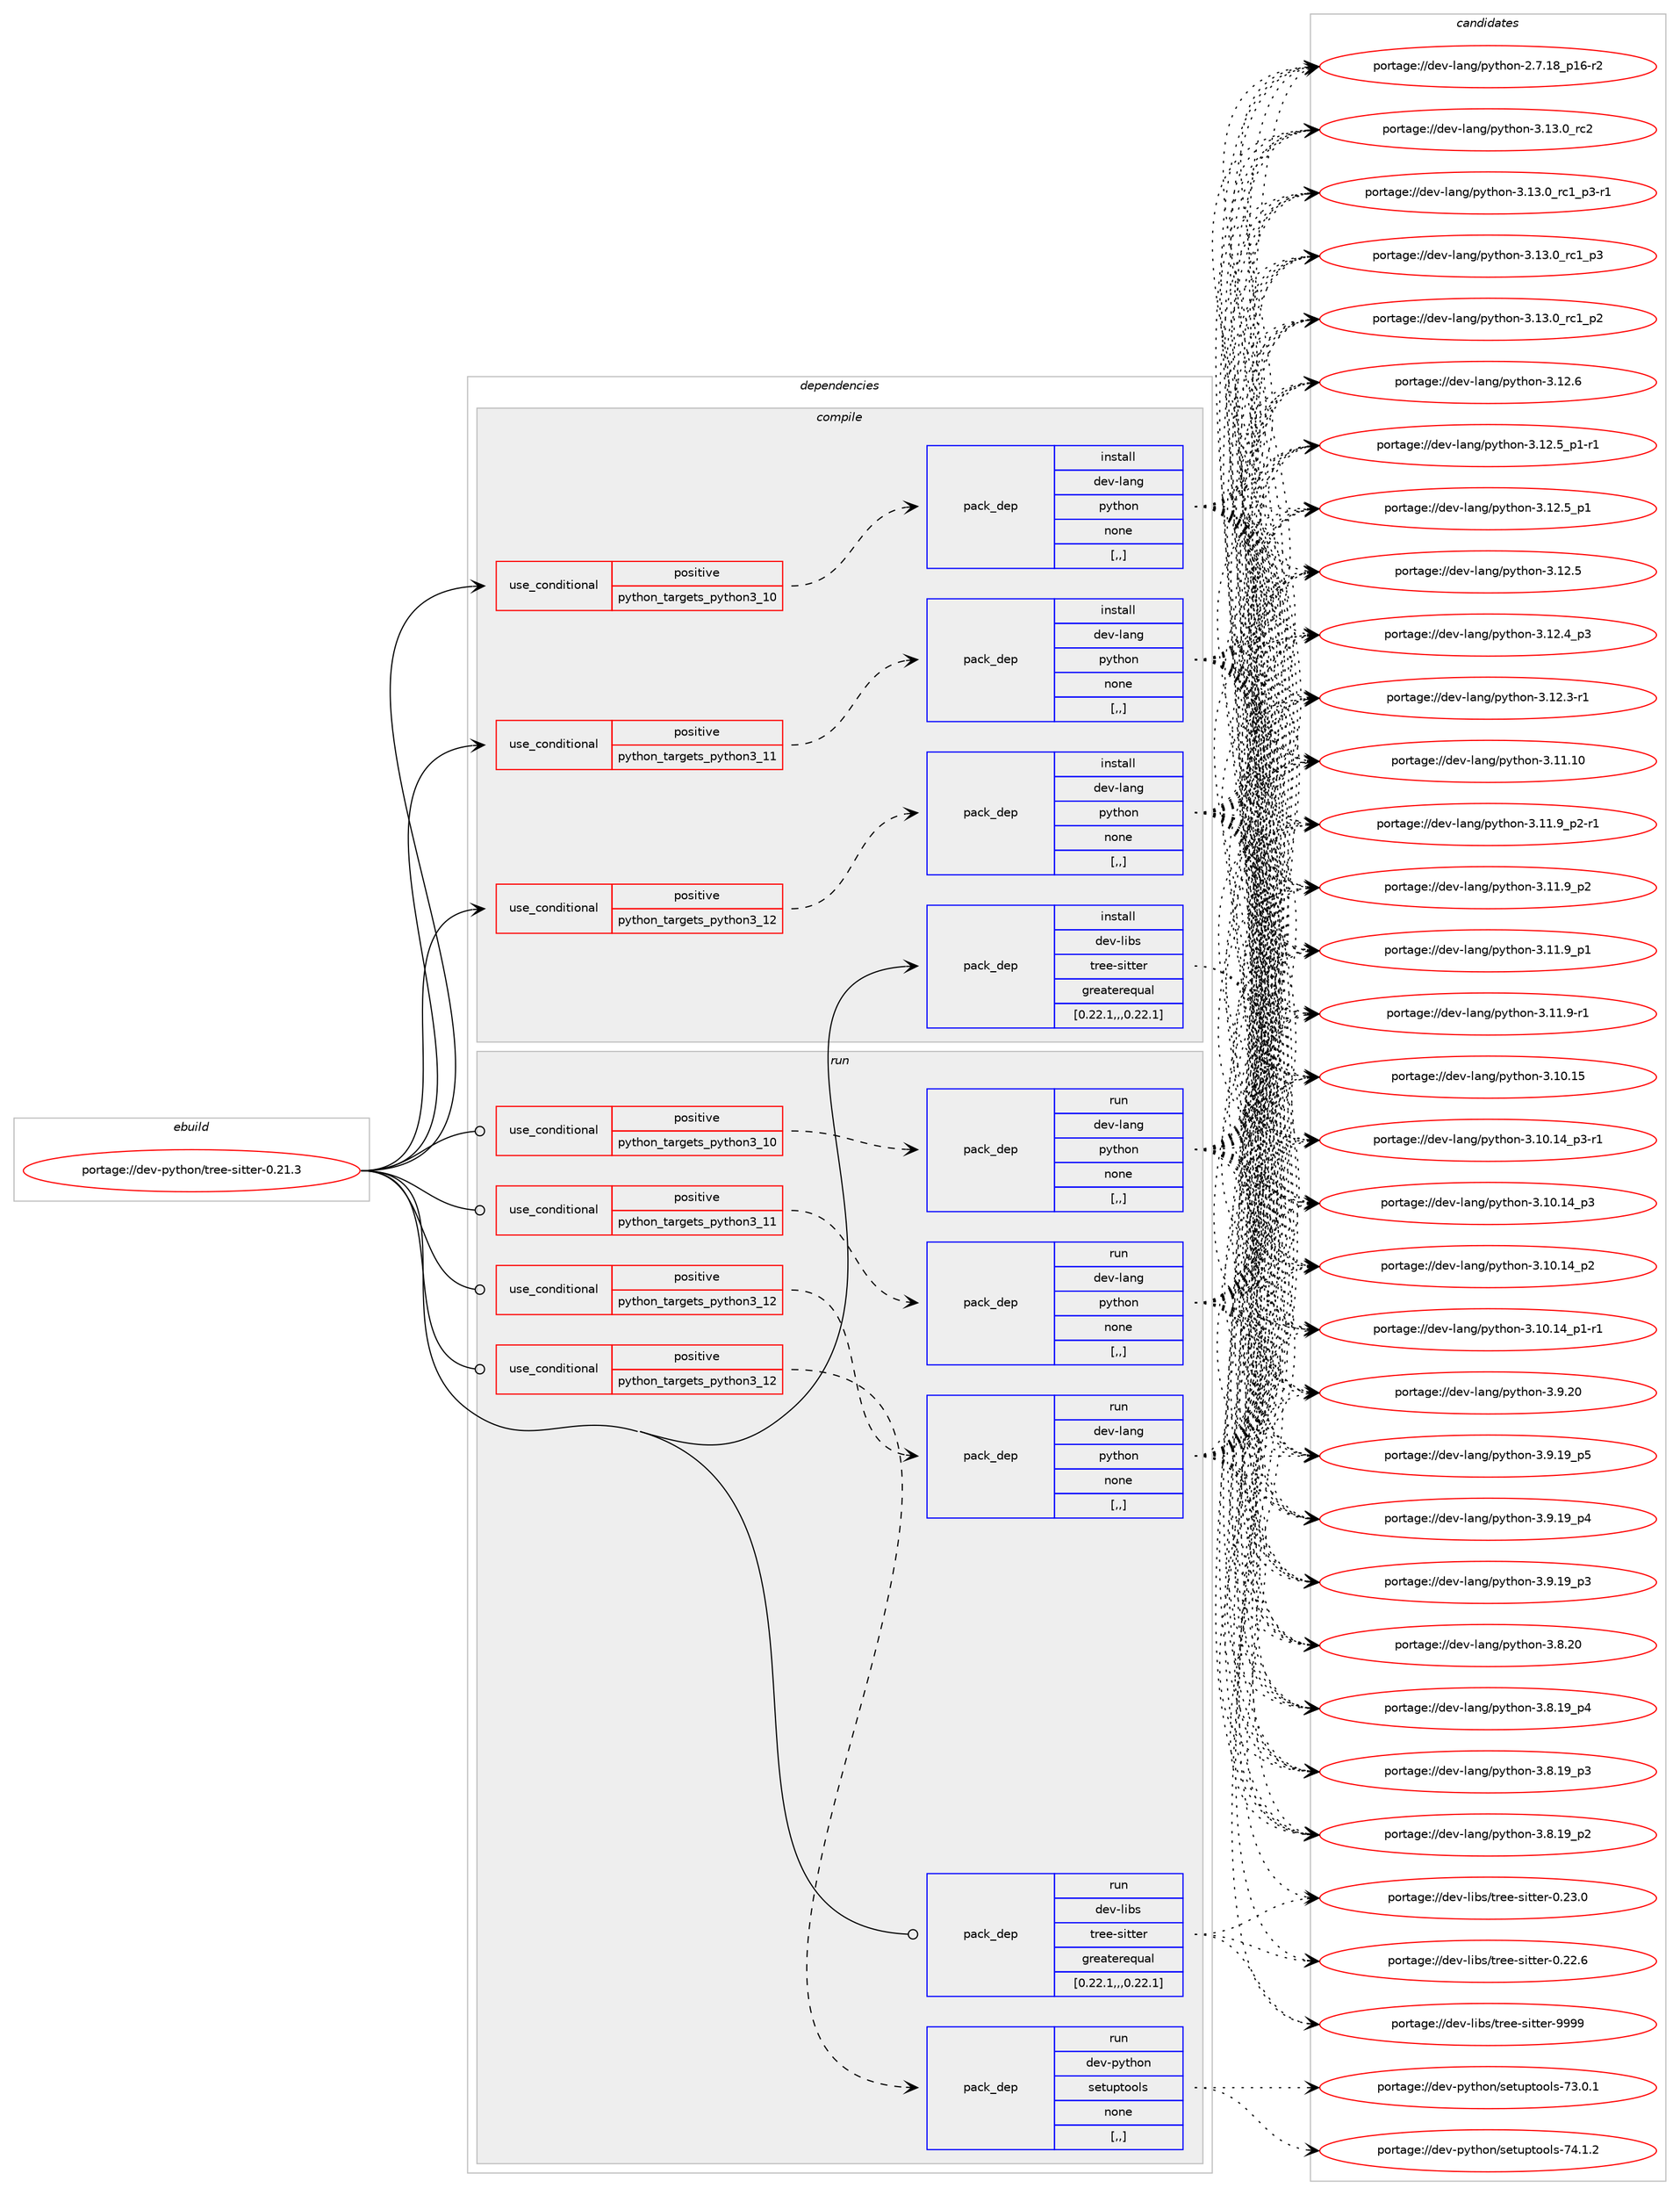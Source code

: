 digraph prolog {

# *************
# Graph options
# *************

newrank=true;
concentrate=true;
compound=true;
graph [rankdir=LR,fontname=Helvetica,fontsize=10,ranksep=1.5];#, ranksep=2.5, nodesep=0.2];
edge  [arrowhead=vee];
node  [fontname=Helvetica,fontsize=10];

# **********
# The ebuild
# **********

subgraph cluster_leftcol {
color=gray;
label=<<i>ebuild</i>>;
id [label="portage://dev-python/tree-sitter-0.21.3", color=red, width=4, href="../dev-python/tree-sitter-0.21.3.svg"];
}

# ****************
# The dependencies
# ****************

subgraph cluster_midcol {
color=gray;
label=<<i>dependencies</i>>;
subgraph cluster_compile {
fillcolor="#eeeeee";
style=filled;
label=<<i>compile</i>>;
subgraph cond171328 {
dependency661485 [label=<<TABLE BORDER="0" CELLBORDER="1" CELLSPACING="0" CELLPADDING="4"><TR><TD ROWSPAN="3" CELLPADDING="10">use_conditional</TD></TR><TR><TD>positive</TD></TR><TR><TD>python_targets_python3_10</TD></TR></TABLE>>, shape=none, color=red];
subgraph pack485290 {
dependency661486 [label=<<TABLE BORDER="0" CELLBORDER="1" CELLSPACING="0" CELLPADDING="4" WIDTH="220"><TR><TD ROWSPAN="6" CELLPADDING="30">pack_dep</TD></TR><TR><TD WIDTH="110">install</TD></TR><TR><TD>dev-lang</TD></TR><TR><TD>python</TD></TR><TR><TD>none</TD></TR><TR><TD>[,,]</TD></TR></TABLE>>, shape=none, color=blue];
}
dependency661485:e -> dependency661486:w [weight=20,style="dashed",arrowhead="vee"];
}
id:e -> dependency661485:w [weight=20,style="solid",arrowhead="vee"];
subgraph cond171329 {
dependency661487 [label=<<TABLE BORDER="0" CELLBORDER="1" CELLSPACING="0" CELLPADDING="4"><TR><TD ROWSPAN="3" CELLPADDING="10">use_conditional</TD></TR><TR><TD>positive</TD></TR><TR><TD>python_targets_python3_11</TD></TR></TABLE>>, shape=none, color=red];
subgraph pack485291 {
dependency661488 [label=<<TABLE BORDER="0" CELLBORDER="1" CELLSPACING="0" CELLPADDING="4" WIDTH="220"><TR><TD ROWSPAN="6" CELLPADDING="30">pack_dep</TD></TR><TR><TD WIDTH="110">install</TD></TR><TR><TD>dev-lang</TD></TR><TR><TD>python</TD></TR><TR><TD>none</TD></TR><TR><TD>[,,]</TD></TR></TABLE>>, shape=none, color=blue];
}
dependency661487:e -> dependency661488:w [weight=20,style="dashed",arrowhead="vee"];
}
id:e -> dependency661487:w [weight=20,style="solid",arrowhead="vee"];
subgraph cond171330 {
dependency661489 [label=<<TABLE BORDER="0" CELLBORDER="1" CELLSPACING="0" CELLPADDING="4"><TR><TD ROWSPAN="3" CELLPADDING="10">use_conditional</TD></TR><TR><TD>positive</TD></TR><TR><TD>python_targets_python3_12</TD></TR></TABLE>>, shape=none, color=red];
subgraph pack485292 {
dependency661490 [label=<<TABLE BORDER="0" CELLBORDER="1" CELLSPACING="0" CELLPADDING="4" WIDTH="220"><TR><TD ROWSPAN="6" CELLPADDING="30">pack_dep</TD></TR><TR><TD WIDTH="110">install</TD></TR><TR><TD>dev-lang</TD></TR><TR><TD>python</TD></TR><TR><TD>none</TD></TR><TR><TD>[,,]</TD></TR></TABLE>>, shape=none, color=blue];
}
dependency661489:e -> dependency661490:w [weight=20,style="dashed",arrowhead="vee"];
}
id:e -> dependency661489:w [weight=20,style="solid",arrowhead="vee"];
subgraph pack485293 {
dependency661491 [label=<<TABLE BORDER="0" CELLBORDER="1" CELLSPACING="0" CELLPADDING="4" WIDTH="220"><TR><TD ROWSPAN="6" CELLPADDING="30">pack_dep</TD></TR><TR><TD WIDTH="110">install</TD></TR><TR><TD>dev-libs</TD></TR><TR><TD>tree-sitter</TD></TR><TR><TD>greaterequal</TD></TR><TR><TD>[0.22.1,,,0.22.1]</TD></TR></TABLE>>, shape=none, color=blue];
}
id:e -> dependency661491:w [weight=20,style="solid",arrowhead="vee"];
}
subgraph cluster_compileandrun {
fillcolor="#eeeeee";
style=filled;
label=<<i>compile and run</i>>;
}
subgraph cluster_run {
fillcolor="#eeeeee";
style=filled;
label=<<i>run</i>>;
subgraph cond171331 {
dependency661492 [label=<<TABLE BORDER="0" CELLBORDER="1" CELLSPACING="0" CELLPADDING="4"><TR><TD ROWSPAN="3" CELLPADDING="10">use_conditional</TD></TR><TR><TD>positive</TD></TR><TR><TD>python_targets_python3_10</TD></TR></TABLE>>, shape=none, color=red];
subgraph pack485294 {
dependency661493 [label=<<TABLE BORDER="0" CELLBORDER="1" CELLSPACING="0" CELLPADDING="4" WIDTH="220"><TR><TD ROWSPAN="6" CELLPADDING="30">pack_dep</TD></TR><TR><TD WIDTH="110">run</TD></TR><TR><TD>dev-lang</TD></TR><TR><TD>python</TD></TR><TR><TD>none</TD></TR><TR><TD>[,,]</TD></TR></TABLE>>, shape=none, color=blue];
}
dependency661492:e -> dependency661493:w [weight=20,style="dashed",arrowhead="vee"];
}
id:e -> dependency661492:w [weight=20,style="solid",arrowhead="odot"];
subgraph cond171332 {
dependency661494 [label=<<TABLE BORDER="0" CELLBORDER="1" CELLSPACING="0" CELLPADDING="4"><TR><TD ROWSPAN="3" CELLPADDING="10">use_conditional</TD></TR><TR><TD>positive</TD></TR><TR><TD>python_targets_python3_11</TD></TR></TABLE>>, shape=none, color=red];
subgraph pack485295 {
dependency661495 [label=<<TABLE BORDER="0" CELLBORDER="1" CELLSPACING="0" CELLPADDING="4" WIDTH="220"><TR><TD ROWSPAN="6" CELLPADDING="30">pack_dep</TD></TR><TR><TD WIDTH="110">run</TD></TR><TR><TD>dev-lang</TD></TR><TR><TD>python</TD></TR><TR><TD>none</TD></TR><TR><TD>[,,]</TD></TR></TABLE>>, shape=none, color=blue];
}
dependency661494:e -> dependency661495:w [weight=20,style="dashed",arrowhead="vee"];
}
id:e -> dependency661494:w [weight=20,style="solid",arrowhead="odot"];
subgraph cond171333 {
dependency661496 [label=<<TABLE BORDER="0" CELLBORDER="1" CELLSPACING="0" CELLPADDING="4"><TR><TD ROWSPAN="3" CELLPADDING="10">use_conditional</TD></TR><TR><TD>positive</TD></TR><TR><TD>python_targets_python3_12</TD></TR></TABLE>>, shape=none, color=red];
subgraph pack485296 {
dependency661497 [label=<<TABLE BORDER="0" CELLBORDER="1" CELLSPACING="0" CELLPADDING="4" WIDTH="220"><TR><TD ROWSPAN="6" CELLPADDING="30">pack_dep</TD></TR><TR><TD WIDTH="110">run</TD></TR><TR><TD>dev-lang</TD></TR><TR><TD>python</TD></TR><TR><TD>none</TD></TR><TR><TD>[,,]</TD></TR></TABLE>>, shape=none, color=blue];
}
dependency661496:e -> dependency661497:w [weight=20,style="dashed",arrowhead="vee"];
}
id:e -> dependency661496:w [weight=20,style="solid",arrowhead="odot"];
subgraph cond171334 {
dependency661498 [label=<<TABLE BORDER="0" CELLBORDER="1" CELLSPACING="0" CELLPADDING="4"><TR><TD ROWSPAN="3" CELLPADDING="10">use_conditional</TD></TR><TR><TD>positive</TD></TR><TR><TD>python_targets_python3_12</TD></TR></TABLE>>, shape=none, color=red];
subgraph pack485297 {
dependency661499 [label=<<TABLE BORDER="0" CELLBORDER="1" CELLSPACING="0" CELLPADDING="4" WIDTH="220"><TR><TD ROWSPAN="6" CELLPADDING="30">pack_dep</TD></TR><TR><TD WIDTH="110">run</TD></TR><TR><TD>dev-python</TD></TR><TR><TD>setuptools</TD></TR><TR><TD>none</TD></TR><TR><TD>[,,]</TD></TR></TABLE>>, shape=none, color=blue];
}
dependency661498:e -> dependency661499:w [weight=20,style="dashed",arrowhead="vee"];
}
id:e -> dependency661498:w [weight=20,style="solid",arrowhead="odot"];
subgraph pack485298 {
dependency661500 [label=<<TABLE BORDER="0" CELLBORDER="1" CELLSPACING="0" CELLPADDING="4" WIDTH="220"><TR><TD ROWSPAN="6" CELLPADDING="30">pack_dep</TD></TR><TR><TD WIDTH="110">run</TD></TR><TR><TD>dev-libs</TD></TR><TR><TD>tree-sitter</TD></TR><TR><TD>greaterequal</TD></TR><TR><TD>[0.22.1,,,0.22.1]</TD></TR></TABLE>>, shape=none, color=blue];
}
id:e -> dependency661500:w [weight=20,style="solid",arrowhead="odot"];
}
}

# **************
# The candidates
# **************

subgraph cluster_choices {
rank=same;
color=gray;
label=<<i>candidates</i>>;

subgraph choice485290 {
color=black;
nodesep=1;
choice10010111845108971101034711212111610411111045514649514648951149950 [label="portage://dev-lang/python-3.13.0_rc2", color=red, width=4,href="../dev-lang/python-3.13.0_rc2.svg"];
choice1001011184510897110103471121211161041111104551464951464895114994995112514511449 [label="portage://dev-lang/python-3.13.0_rc1_p3-r1", color=red, width=4,href="../dev-lang/python-3.13.0_rc1_p3-r1.svg"];
choice100101118451089711010347112121116104111110455146495146489511499499511251 [label="portage://dev-lang/python-3.13.0_rc1_p3", color=red, width=4,href="../dev-lang/python-3.13.0_rc1_p3.svg"];
choice100101118451089711010347112121116104111110455146495146489511499499511250 [label="portage://dev-lang/python-3.13.0_rc1_p2", color=red, width=4,href="../dev-lang/python-3.13.0_rc1_p2.svg"];
choice10010111845108971101034711212111610411111045514649504654 [label="portage://dev-lang/python-3.12.6", color=red, width=4,href="../dev-lang/python-3.12.6.svg"];
choice1001011184510897110103471121211161041111104551464950465395112494511449 [label="portage://dev-lang/python-3.12.5_p1-r1", color=red, width=4,href="../dev-lang/python-3.12.5_p1-r1.svg"];
choice100101118451089711010347112121116104111110455146495046539511249 [label="portage://dev-lang/python-3.12.5_p1", color=red, width=4,href="../dev-lang/python-3.12.5_p1.svg"];
choice10010111845108971101034711212111610411111045514649504653 [label="portage://dev-lang/python-3.12.5", color=red, width=4,href="../dev-lang/python-3.12.5.svg"];
choice100101118451089711010347112121116104111110455146495046529511251 [label="portage://dev-lang/python-3.12.4_p3", color=red, width=4,href="../dev-lang/python-3.12.4_p3.svg"];
choice100101118451089711010347112121116104111110455146495046514511449 [label="portage://dev-lang/python-3.12.3-r1", color=red, width=4,href="../dev-lang/python-3.12.3-r1.svg"];
choice1001011184510897110103471121211161041111104551464949464948 [label="portage://dev-lang/python-3.11.10", color=red, width=4,href="../dev-lang/python-3.11.10.svg"];
choice1001011184510897110103471121211161041111104551464949465795112504511449 [label="portage://dev-lang/python-3.11.9_p2-r1", color=red, width=4,href="../dev-lang/python-3.11.9_p2-r1.svg"];
choice100101118451089711010347112121116104111110455146494946579511250 [label="portage://dev-lang/python-3.11.9_p2", color=red, width=4,href="../dev-lang/python-3.11.9_p2.svg"];
choice100101118451089711010347112121116104111110455146494946579511249 [label="portage://dev-lang/python-3.11.9_p1", color=red, width=4,href="../dev-lang/python-3.11.9_p1.svg"];
choice100101118451089711010347112121116104111110455146494946574511449 [label="portage://dev-lang/python-3.11.9-r1", color=red, width=4,href="../dev-lang/python-3.11.9-r1.svg"];
choice1001011184510897110103471121211161041111104551464948464953 [label="portage://dev-lang/python-3.10.15", color=red, width=4,href="../dev-lang/python-3.10.15.svg"];
choice100101118451089711010347112121116104111110455146494846495295112514511449 [label="portage://dev-lang/python-3.10.14_p3-r1", color=red, width=4,href="../dev-lang/python-3.10.14_p3-r1.svg"];
choice10010111845108971101034711212111610411111045514649484649529511251 [label="portage://dev-lang/python-3.10.14_p3", color=red, width=4,href="../dev-lang/python-3.10.14_p3.svg"];
choice10010111845108971101034711212111610411111045514649484649529511250 [label="portage://dev-lang/python-3.10.14_p2", color=red, width=4,href="../dev-lang/python-3.10.14_p2.svg"];
choice100101118451089711010347112121116104111110455146494846495295112494511449 [label="portage://dev-lang/python-3.10.14_p1-r1", color=red, width=4,href="../dev-lang/python-3.10.14_p1-r1.svg"];
choice10010111845108971101034711212111610411111045514657465048 [label="portage://dev-lang/python-3.9.20", color=red, width=4,href="../dev-lang/python-3.9.20.svg"];
choice100101118451089711010347112121116104111110455146574649579511253 [label="portage://dev-lang/python-3.9.19_p5", color=red, width=4,href="../dev-lang/python-3.9.19_p5.svg"];
choice100101118451089711010347112121116104111110455146574649579511252 [label="portage://dev-lang/python-3.9.19_p4", color=red, width=4,href="../dev-lang/python-3.9.19_p4.svg"];
choice100101118451089711010347112121116104111110455146574649579511251 [label="portage://dev-lang/python-3.9.19_p3", color=red, width=4,href="../dev-lang/python-3.9.19_p3.svg"];
choice10010111845108971101034711212111610411111045514656465048 [label="portage://dev-lang/python-3.8.20", color=red, width=4,href="../dev-lang/python-3.8.20.svg"];
choice100101118451089711010347112121116104111110455146564649579511252 [label="portage://dev-lang/python-3.8.19_p4", color=red, width=4,href="../dev-lang/python-3.8.19_p4.svg"];
choice100101118451089711010347112121116104111110455146564649579511251 [label="portage://dev-lang/python-3.8.19_p3", color=red, width=4,href="../dev-lang/python-3.8.19_p3.svg"];
choice100101118451089711010347112121116104111110455146564649579511250 [label="portage://dev-lang/python-3.8.19_p2", color=red, width=4,href="../dev-lang/python-3.8.19_p2.svg"];
choice100101118451089711010347112121116104111110455046554649569511249544511450 [label="portage://dev-lang/python-2.7.18_p16-r2", color=red, width=4,href="../dev-lang/python-2.7.18_p16-r2.svg"];
dependency661486:e -> choice10010111845108971101034711212111610411111045514649514648951149950:w [style=dotted,weight="100"];
dependency661486:e -> choice1001011184510897110103471121211161041111104551464951464895114994995112514511449:w [style=dotted,weight="100"];
dependency661486:e -> choice100101118451089711010347112121116104111110455146495146489511499499511251:w [style=dotted,weight="100"];
dependency661486:e -> choice100101118451089711010347112121116104111110455146495146489511499499511250:w [style=dotted,weight="100"];
dependency661486:e -> choice10010111845108971101034711212111610411111045514649504654:w [style=dotted,weight="100"];
dependency661486:e -> choice1001011184510897110103471121211161041111104551464950465395112494511449:w [style=dotted,weight="100"];
dependency661486:e -> choice100101118451089711010347112121116104111110455146495046539511249:w [style=dotted,weight="100"];
dependency661486:e -> choice10010111845108971101034711212111610411111045514649504653:w [style=dotted,weight="100"];
dependency661486:e -> choice100101118451089711010347112121116104111110455146495046529511251:w [style=dotted,weight="100"];
dependency661486:e -> choice100101118451089711010347112121116104111110455146495046514511449:w [style=dotted,weight="100"];
dependency661486:e -> choice1001011184510897110103471121211161041111104551464949464948:w [style=dotted,weight="100"];
dependency661486:e -> choice1001011184510897110103471121211161041111104551464949465795112504511449:w [style=dotted,weight="100"];
dependency661486:e -> choice100101118451089711010347112121116104111110455146494946579511250:w [style=dotted,weight="100"];
dependency661486:e -> choice100101118451089711010347112121116104111110455146494946579511249:w [style=dotted,weight="100"];
dependency661486:e -> choice100101118451089711010347112121116104111110455146494946574511449:w [style=dotted,weight="100"];
dependency661486:e -> choice1001011184510897110103471121211161041111104551464948464953:w [style=dotted,weight="100"];
dependency661486:e -> choice100101118451089711010347112121116104111110455146494846495295112514511449:w [style=dotted,weight="100"];
dependency661486:e -> choice10010111845108971101034711212111610411111045514649484649529511251:w [style=dotted,weight="100"];
dependency661486:e -> choice10010111845108971101034711212111610411111045514649484649529511250:w [style=dotted,weight="100"];
dependency661486:e -> choice100101118451089711010347112121116104111110455146494846495295112494511449:w [style=dotted,weight="100"];
dependency661486:e -> choice10010111845108971101034711212111610411111045514657465048:w [style=dotted,weight="100"];
dependency661486:e -> choice100101118451089711010347112121116104111110455146574649579511253:w [style=dotted,weight="100"];
dependency661486:e -> choice100101118451089711010347112121116104111110455146574649579511252:w [style=dotted,weight="100"];
dependency661486:e -> choice100101118451089711010347112121116104111110455146574649579511251:w [style=dotted,weight="100"];
dependency661486:e -> choice10010111845108971101034711212111610411111045514656465048:w [style=dotted,weight="100"];
dependency661486:e -> choice100101118451089711010347112121116104111110455146564649579511252:w [style=dotted,weight="100"];
dependency661486:e -> choice100101118451089711010347112121116104111110455146564649579511251:w [style=dotted,weight="100"];
dependency661486:e -> choice100101118451089711010347112121116104111110455146564649579511250:w [style=dotted,weight="100"];
dependency661486:e -> choice100101118451089711010347112121116104111110455046554649569511249544511450:w [style=dotted,weight="100"];
}
subgraph choice485291 {
color=black;
nodesep=1;
choice10010111845108971101034711212111610411111045514649514648951149950 [label="portage://dev-lang/python-3.13.0_rc2", color=red, width=4,href="../dev-lang/python-3.13.0_rc2.svg"];
choice1001011184510897110103471121211161041111104551464951464895114994995112514511449 [label="portage://dev-lang/python-3.13.0_rc1_p3-r1", color=red, width=4,href="../dev-lang/python-3.13.0_rc1_p3-r1.svg"];
choice100101118451089711010347112121116104111110455146495146489511499499511251 [label="portage://dev-lang/python-3.13.0_rc1_p3", color=red, width=4,href="../dev-lang/python-3.13.0_rc1_p3.svg"];
choice100101118451089711010347112121116104111110455146495146489511499499511250 [label="portage://dev-lang/python-3.13.0_rc1_p2", color=red, width=4,href="../dev-lang/python-3.13.0_rc1_p2.svg"];
choice10010111845108971101034711212111610411111045514649504654 [label="portage://dev-lang/python-3.12.6", color=red, width=4,href="../dev-lang/python-3.12.6.svg"];
choice1001011184510897110103471121211161041111104551464950465395112494511449 [label="portage://dev-lang/python-3.12.5_p1-r1", color=red, width=4,href="../dev-lang/python-3.12.5_p1-r1.svg"];
choice100101118451089711010347112121116104111110455146495046539511249 [label="portage://dev-lang/python-3.12.5_p1", color=red, width=4,href="../dev-lang/python-3.12.5_p1.svg"];
choice10010111845108971101034711212111610411111045514649504653 [label="portage://dev-lang/python-3.12.5", color=red, width=4,href="../dev-lang/python-3.12.5.svg"];
choice100101118451089711010347112121116104111110455146495046529511251 [label="portage://dev-lang/python-3.12.4_p3", color=red, width=4,href="../dev-lang/python-3.12.4_p3.svg"];
choice100101118451089711010347112121116104111110455146495046514511449 [label="portage://dev-lang/python-3.12.3-r1", color=red, width=4,href="../dev-lang/python-3.12.3-r1.svg"];
choice1001011184510897110103471121211161041111104551464949464948 [label="portage://dev-lang/python-3.11.10", color=red, width=4,href="../dev-lang/python-3.11.10.svg"];
choice1001011184510897110103471121211161041111104551464949465795112504511449 [label="portage://dev-lang/python-3.11.9_p2-r1", color=red, width=4,href="../dev-lang/python-3.11.9_p2-r1.svg"];
choice100101118451089711010347112121116104111110455146494946579511250 [label="portage://dev-lang/python-3.11.9_p2", color=red, width=4,href="../dev-lang/python-3.11.9_p2.svg"];
choice100101118451089711010347112121116104111110455146494946579511249 [label="portage://dev-lang/python-3.11.9_p1", color=red, width=4,href="../dev-lang/python-3.11.9_p1.svg"];
choice100101118451089711010347112121116104111110455146494946574511449 [label="portage://dev-lang/python-3.11.9-r1", color=red, width=4,href="../dev-lang/python-3.11.9-r1.svg"];
choice1001011184510897110103471121211161041111104551464948464953 [label="portage://dev-lang/python-3.10.15", color=red, width=4,href="../dev-lang/python-3.10.15.svg"];
choice100101118451089711010347112121116104111110455146494846495295112514511449 [label="portage://dev-lang/python-3.10.14_p3-r1", color=red, width=4,href="../dev-lang/python-3.10.14_p3-r1.svg"];
choice10010111845108971101034711212111610411111045514649484649529511251 [label="portage://dev-lang/python-3.10.14_p3", color=red, width=4,href="../dev-lang/python-3.10.14_p3.svg"];
choice10010111845108971101034711212111610411111045514649484649529511250 [label="portage://dev-lang/python-3.10.14_p2", color=red, width=4,href="../dev-lang/python-3.10.14_p2.svg"];
choice100101118451089711010347112121116104111110455146494846495295112494511449 [label="portage://dev-lang/python-3.10.14_p1-r1", color=red, width=4,href="../dev-lang/python-3.10.14_p1-r1.svg"];
choice10010111845108971101034711212111610411111045514657465048 [label="portage://dev-lang/python-3.9.20", color=red, width=4,href="../dev-lang/python-3.9.20.svg"];
choice100101118451089711010347112121116104111110455146574649579511253 [label="portage://dev-lang/python-3.9.19_p5", color=red, width=4,href="../dev-lang/python-3.9.19_p5.svg"];
choice100101118451089711010347112121116104111110455146574649579511252 [label="portage://dev-lang/python-3.9.19_p4", color=red, width=4,href="../dev-lang/python-3.9.19_p4.svg"];
choice100101118451089711010347112121116104111110455146574649579511251 [label="portage://dev-lang/python-3.9.19_p3", color=red, width=4,href="../dev-lang/python-3.9.19_p3.svg"];
choice10010111845108971101034711212111610411111045514656465048 [label="portage://dev-lang/python-3.8.20", color=red, width=4,href="../dev-lang/python-3.8.20.svg"];
choice100101118451089711010347112121116104111110455146564649579511252 [label="portage://dev-lang/python-3.8.19_p4", color=red, width=4,href="../dev-lang/python-3.8.19_p4.svg"];
choice100101118451089711010347112121116104111110455146564649579511251 [label="portage://dev-lang/python-3.8.19_p3", color=red, width=4,href="../dev-lang/python-3.8.19_p3.svg"];
choice100101118451089711010347112121116104111110455146564649579511250 [label="portage://dev-lang/python-3.8.19_p2", color=red, width=4,href="../dev-lang/python-3.8.19_p2.svg"];
choice100101118451089711010347112121116104111110455046554649569511249544511450 [label="portage://dev-lang/python-2.7.18_p16-r2", color=red, width=4,href="../dev-lang/python-2.7.18_p16-r2.svg"];
dependency661488:e -> choice10010111845108971101034711212111610411111045514649514648951149950:w [style=dotted,weight="100"];
dependency661488:e -> choice1001011184510897110103471121211161041111104551464951464895114994995112514511449:w [style=dotted,weight="100"];
dependency661488:e -> choice100101118451089711010347112121116104111110455146495146489511499499511251:w [style=dotted,weight="100"];
dependency661488:e -> choice100101118451089711010347112121116104111110455146495146489511499499511250:w [style=dotted,weight="100"];
dependency661488:e -> choice10010111845108971101034711212111610411111045514649504654:w [style=dotted,weight="100"];
dependency661488:e -> choice1001011184510897110103471121211161041111104551464950465395112494511449:w [style=dotted,weight="100"];
dependency661488:e -> choice100101118451089711010347112121116104111110455146495046539511249:w [style=dotted,weight="100"];
dependency661488:e -> choice10010111845108971101034711212111610411111045514649504653:w [style=dotted,weight="100"];
dependency661488:e -> choice100101118451089711010347112121116104111110455146495046529511251:w [style=dotted,weight="100"];
dependency661488:e -> choice100101118451089711010347112121116104111110455146495046514511449:w [style=dotted,weight="100"];
dependency661488:e -> choice1001011184510897110103471121211161041111104551464949464948:w [style=dotted,weight="100"];
dependency661488:e -> choice1001011184510897110103471121211161041111104551464949465795112504511449:w [style=dotted,weight="100"];
dependency661488:e -> choice100101118451089711010347112121116104111110455146494946579511250:w [style=dotted,weight="100"];
dependency661488:e -> choice100101118451089711010347112121116104111110455146494946579511249:w [style=dotted,weight="100"];
dependency661488:e -> choice100101118451089711010347112121116104111110455146494946574511449:w [style=dotted,weight="100"];
dependency661488:e -> choice1001011184510897110103471121211161041111104551464948464953:w [style=dotted,weight="100"];
dependency661488:e -> choice100101118451089711010347112121116104111110455146494846495295112514511449:w [style=dotted,weight="100"];
dependency661488:e -> choice10010111845108971101034711212111610411111045514649484649529511251:w [style=dotted,weight="100"];
dependency661488:e -> choice10010111845108971101034711212111610411111045514649484649529511250:w [style=dotted,weight="100"];
dependency661488:e -> choice100101118451089711010347112121116104111110455146494846495295112494511449:w [style=dotted,weight="100"];
dependency661488:e -> choice10010111845108971101034711212111610411111045514657465048:w [style=dotted,weight="100"];
dependency661488:e -> choice100101118451089711010347112121116104111110455146574649579511253:w [style=dotted,weight="100"];
dependency661488:e -> choice100101118451089711010347112121116104111110455146574649579511252:w [style=dotted,weight="100"];
dependency661488:e -> choice100101118451089711010347112121116104111110455146574649579511251:w [style=dotted,weight="100"];
dependency661488:e -> choice10010111845108971101034711212111610411111045514656465048:w [style=dotted,weight="100"];
dependency661488:e -> choice100101118451089711010347112121116104111110455146564649579511252:w [style=dotted,weight="100"];
dependency661488:e -> choice100101118451089711010347112121116104111110455146564649579511251:w [style=dotted,weight="100"];
dependency661488:e -> choice100101118451089711010347112121116104111110455146564649579511250:w [style=dotted,weight="100"];
dependency661488:e -> choice100101118451089711010347112121116104111110455046554649569511249544511450:w [style=dotted,weight="100"];
}
subgraph choice485292 {
color=black;
nodesep=1;
choice10010111845108971101034711212111610411111045514649514648951149950 [label="portage://dev-lang/python-3.13.0_rc2", color=red, width=4,href="../dev-lang/python-3.13.0_rc2.svg"];
choice1001011184510897110103471121211161041111104551464951464895114994995112514511449 [label="portage://dev-lang/python-3.13.0_rc1_p3-r1", color=red, width=4,href="../dev-lang/python-3.13.0_rc1_p3-r1.svg"];
choice100101118451089711010347112121116104111110455146495146489511499499511251 [label="portage://dev-lang/python-3.13.0_rc1_p3", color=red, width=4,href="../dev-lang/python-3.13.0_rc1_p3.svg"];
choice100101118451089711010347112121116104111110455146495146489511499499511250 [label="portage://dev-lang/python-3.13.0_rc1_p2", color=red, width=4,href="../dev-lang/python-3.13.0_rc1_p2.svg"];
choice10010111845108971101034711212111610411111045514649504654 [label="portage://dev-lang/python-3.12.6", color=red, width=4,href="../dev-lang/python-3.12.6.svg"];
choice1001011184510897110103471121211161041111104551464950465395112494511449 [label="portage://dev-lang/python-3.12.5_p1-r1", color=red, width=4,href="../dev-lang/python-3.12.5_p1-r1.svg"];
choice100101118451089711010347112121116104111110455146495046539511249 [label="portage://dev-lang/python-3.12.5_p1", color=red, width=4,href="../dev-lang/python-3.12.5_p1.svg"];
choice10010111845108971101034711212111610411111045514649504653 [label="portage://dev-lang/python-3.12.5", color=red, width=4,href="../dev-lang/python-3.12.5.svg"];
choice100101118451089711010347112121116104111110455146495046529511251 [label="portage://dev-lang/python-3.12.4_p3", color=red, width=4,href="../dev-lang/python-3.12.4_p3.svg"];
choice100101118451089711010347112121116104111110455146495046514511449 [label="portage://dev-lang/python-3.12.3-r1", color=red, width=4,href="../dev-lang/python-3.12.3-r1.svg"];
choice1001011184510897110103471121211161041111104551464949464948 [label="portage://dev-lang/python-3.11.10", color=red, width=4,href="../dev-lang/python-3.11.10.svg"];
choice1001011184510897110103471121211161041111104551464949465795112504511449 [label="portage://dev-lang/python-3.11.9_p2-r1", color=red, width=4,href="../dev-lang/python-3.11.9_p2-r1.svg"];
choice100101118451089711010347112121116104111110455146494946579511250 [label="portage://dev-lang/python-3.11.9_p2", color=red, width=4,href="../dev-lang/python-3.11.9_p2.svg"];
choice100101118451089711010347112121116104111110455146494946579511249 [label="portage://dev-lang/python-3.11.9_p1", color=red, width=4,href="../dev-lang/python-3.11.9_p1.svg"];
choice100101118451089711010347112121116104111110455146494946574511449 [label="portage://dev-lang/python-3.11.9-r1", color=red, width=4,href="../dev-lang/python-3.11.9-r1.svg"];
choice1001011184510897110103471121211161041111104551464948464953 [label="portage://dev-lang/python-3.10.15", color=red, width=4,href="../dev-lang/python-3.10.15.svg"];
choice100101118451089711010347112121116104111110455146494846495295112514511449 [label="portage://dev-lang/python-3.10.14_p3-r1", color=red, width=4,href="../dev-lang/python-3.10.14_p3-r1.svg"];
choice10010111845108971101034711212111610411111045514649484649529511251 [label="portage://dev-lang/python-3.10.14_p3", color=red, width=4,href="../dev-lang/python-3.10.14_p3.svg"];
choice10010111845108971101034711212111610411111045514649484649529511250 [label="portage://dev-lang/python-3.10.14_p2", color=red, width=4,href="../dev-lang/python-3.10.14_p2.svg"];
choice100101118451089711010347112121116104111110455146494846495295112494511449 [label="portage://dev-lang/python-3.10.14_p1-r1", color=red, width=4,href="../dev-lang/python-3.10.14_p1-r1.svg"];
choice10010111845108971101034711212111610411111045514657465048 [label="portage://dev-lang/python-3.9.20", color=red, width=4,href="../dev-lang/python-3.9.20.svg"];
choice100101118451089711010347112121116104111110455146574649579511253 [label="portage://dev-lang/python-3.9.19_p5", color=red, width=4,href="../dev-lang/python-3.9.19_p5.svg"];
choice100101118451089711010347112121116104111110455146574649579511252 [label="portage://dev-lang/python-3.9.19_p4", color=red, width=4,href="../dev-lang/python-3.9.19_p4.svg"];
choice100101118451089711010347112121116104111110455146574649579511251 [label="portage://dev-lang/python-3.9.19_p3", color=red, width=4,href="../dev-lang/python-3.9.19_p3.svg"];
choice10010111845108971101034711212111610411111045514656465048 [label="portage://dev-lang/python-3.8.20", color=red, width=4,href="../dev-lang/python-3.8.20.svg"];
choice100101118451089711010347112121116104111110455146564649579511252 [label="portage://dev-lang/python-3.8.19_p4", color=red, width=4,href="../dev-lang/python-3.8.19_p4.svg"];
choice100101118451089711010347112121116104111110455146564649579511251 [label="portage://dev-lang/python-3.8.19_p3", color=red, width=4,href="../dev-lang/python-3.8.19_p3.svg"];
choice100101118451089711010347112121116104111110455146564649579511250 [label="portage://dev-lang/python-3.8.19_p2", color=red, width=4,href="../dev-lang/python-3.8.19_p2.svg"];
choice100101118451089711010347112121116104111110455046554649569511249544511450 [label="portage://dev-lang/python-2.7.18_p16-r2", color=red, width=4,href="../dev-lang/python-2.7.18_p16-r2.svg"];
dependency661490:e -> choice10010111845108971101034711212111610411111045514649514648951149950:w [style=dotted,weight="100"];
dependency661490:e -> choice1001011184510897110103471121211161041111104551464951464895114994995112514511449:w [style=dotted,weight="100"];
dependency661490:e -> choice100101118451089711010347112121116104111110455146495146489511499499511251:w [style=dotted,weight="100"];
dependency661490:e -> choice100101118451089711010347112121116104111110455146495146489511499499511250:w [style=dotted,weight="100"];
dependency661490:e -> choice10010111845108971101034711212111610411111045514649504654:w [style=dotted,weight="100"];
dependency661490:e -> choice1001011184510897110103471121211161041111104551464950465395112494511449:w [style=dotted,weight="100"];
dependency661490:e -> choice100101118451089711010347112121116104111110455146495046539511249:w [style=dotted,weight="100"];
dependency661490:e -> choice10010111845108971101034711212111610411111045514649504653:w [style=dotted,weight="100"];
dependency661490:e -> choice100101118451089711010347112121116104111110455146495046529511251:w [style=dotted,weight="100"];
dependency661490:e -> choice100101118451089711010347112121116104111110455146495046514511449:w [style=dotted,weight="100"];
dependency661490:e -> choice1001011184510897110103471121211161041111104551464949464948:w [style=dotted,weight="100"];
dependency661490:e -> choice1001011184510897110103471121211161041111104551464949465795112504511449:w [style=dotted,weight="100"];
dependency661490:e -> choice100101118451089711010347112121116104111110455146494946579511250:w [style=dotted,weight="100"];
dependency661490:e -> choice100101118451089711010347112121116104111110455146494946579511249:w [style=dotted,weight="100"];
dependency661490:e -> choice100101118451089711010347112121116104111110455146494946574511449:w [style=dotted,weight="100"];
dependency661490:e -> choice1001011184510897110103471121211161041111104551464948464953:w [style=dotted,weight="100"];
dependency661490:e -> choice100101118451089711010347112121116104111110455146494846495295112514511449:w [style=dotted,weight="100"];
dependency661490:e -> choice10010111845108971101034711212111610411111045514649484649529511251:w [style=dotted,weight="100"];
dependency661490:e -> choice10010111845108971101034711212111610411111045514649484649529511250:w [style=dotted,weight="100"];
dependency661490:e -> choice100101118451089711010347112121116104111110455146494846495295112494511449:w [style=dotted,weight="100"];
dependency661490:e -> choice10010111845108971101034711212111610411111045514657465048:w [style=dotted,weight="100"];
dependency661490:e -> choice100101118451089711010347112121116104111110455146574649579511253:w [style=dotted,weight="100"];
dependency661490:e -> choice100101118451089711010347112121116104111110455146574649579511252:w [style=dotted,weight="100"];
dependency661490:e -> choice100101118451089711010347112121116104111110455146574649579511251:w [style=dotted,weight="100"];
dependency661490:e -> choice10010111845108971101034711212111610411111045514656465048:w [style=dotted,weight="100"];
dependency661490:e -> choice100101118451089711010347112121116104111110455146564649579511252:w [style=dotted,weight="100"];
dependency661490:e -> choice100101118451089711010347112121116104111110455146564649579511251:w [style=dotted,weight="100"];
dependency661490:e -> choice100101118451089711010347112121116104111110455146564649579511250:w [style=dotted,weight="100"];
dependency661490:e -> choice100101118451089711010347112121116104111110455046554649569511249544511450:w [style=dotted,weight="100"];
}
subgraph choice485293 {
color=black;
nodesep=1;
choice100101118451081059811547116114101101451151051161161011144557575757 [label="portage://dev-libs/tree-sitter-9999", color=red, width=4,href="../dev-libs/tree-sitter-9999.svg"];
choice1001011184510810598115471161141011014511510511611610111445484650514648 [label="portage://dev-libs/tree-sitter-0.23.0", color=red, width=4,href="../dev-libs/tree-sitter-0.23.0.svg"];
choice1001011184510810598115471161141011014511510511611610111445484650504654 [label="portage://dev-libs/tree-sitter-0.22.6", color=red, width=4,href="../dev-libs/tree-sitter-0.22.6.svg"];
dependency661491:e -> choice100101118451081059811547116114101101451151051161161011144557575757:w [style=dotted,weight="100"];
dependency661491:e -> choice1001011184510810598115471161141011014511510511611610111445484650514648:w [style=dotted,weight="100"];
dependency661491:e -> choice1001011184510810598115471161141011014511510511611610111445484650504654:w [style=dotted,weight="100"];
}
subgraph choice485294 {
color=black;
nodesep=1;
choice10010111845108971101034711212111610411111045514649514648951149950 [label="portage://dev-lang/python-3.13.0_rc2", color=red, width=4,href="../dev-lang/python-3.13.0_rc2.svg"];
choice1001011184510897110103471121211161041111104551464951464895114994995112514511449 [label="portage://dev-lang/python-3.13.0_rc1_p3-r1", color=red, width=4,href="../dev-lang/python-3.13.0_rc1_p3-r1.svg"];
choice100101118451089711010347112121116104111110455146495146489511499499511251 [label="portage://dev-lang/python-3.13.0_rc1_p3", color=red, width=4,href="../dev-lang/python-3.13.0_rc1_p3.svg"];
choice100101118451089711010347112121116104111110455146495146489511499499511250 [label="portage://dev-lang/python-3.13.0_rc1_p2", color=red, width=4,href="../dev-lang/python-3.13.0_rc1_p2.svg"];
choice10010111845108971101034711212111610411111045514649504654 [label="portage://dev-lang/python-3.12.6", color=red, width=4,href="../dev-lang/python-3.12.6.svg"];
choice1001011184510897110103471121211161041111104551464950465395112494511449 [label="portage://dev-lang/python-3.12.5_p1-r1", color=red, width=4,href="../dev-lang/python-3.12.5_p1-r1.svg"];
choice100101118451089711010347112121116104111110455146495046539511249 [label="portage://dev-lang/python-3.12.5_p1", color=red, width=4,href="../dev-lang/python-3.12.5_p1.svg"];
choice10010111845108971101034711212111610411111045514649504653 [label="portage://dev-lang/python-3.12.5", color=red, width=4,href="../dev-lang/python-3.12.5.svg"];
choice100101118451089711010347112121116104111110455146495046529511251 [label="portage://dev-lang/python-3.12.4_p3", color=red, width=4,href="../dev-lang/python-3.12.4_p3.svg"];
choice100101118451089711010347112121116104111110455146495046514511449 [label="portage://dev-lang/python-3.12.3-r1", color=red, width=4,href="../dev-lang/python-3.12.3-r1.svg"];
choice1001011184510897110103471121211161041111104551464949464948 [label="portage://dev-lang/python-3.11.10", color=red, width=4,href="../dev-lang/python-3.11.10.svg"];
choice1001011184510897110103471121211161041111104551464949465795112504511449 [label="portage://dev-lang/python-3.11.9_p2-r1", color=red, width=4,href="../dev-lang/python-3.11.9_p2-r1.svg"];
choice100101118451089711010347112121116104111110455146494946579511250 [label="portage://dev-lang/python-3.11.9_p2", color=red, width=4,href="../dev-lang/python-3.11.9_p2.svg"];
choice100101118451089711010347112121116104111110455146494946579511249 [label="portage://dev-lang/python-3.11.9_p1", color=red, width=4,href="../dev-lang/python-3.11.9_p1.svg"];
choice100101118451089711010347112121116104111110455146494946574511449 [label="portage://dev-lang/python-3.11.9-r1", color=red, width=4,href="../dev-lang/python-3.11.9-r1.svg"];
choice1001011184510897110103471121211161041111104551464948464953 [label="portage://dev-lang/python-3.10.15", color=red, width=4,href="../dev-lang/python-3.10.15.svg"];
choice100101118451089711010347112121116104111110455146494846495295112514511449 [label="portage://dev-lang/python-3.10.14_p3-r1", color=red, width=4,href="../dev-lang/python-3.10.14_p3-r1.svg"];
choice10010111845108971101034711212111610411111045514649484649529511251 [label="portage://dev-lang/python-3.10.14_p3", color=red, width=4,href="../dev-lang/python-3.10.14_p3.svg"];
choice10010111845108971101034711212111610411111045514649484649529511250 [label="portage://dev-lang/python-3.10.14_p2", color=red, width=4,href="../dev-lang/python-3.10.14_p2.svg"];
choice100101118451089711010347112121116104111110455146494846495295112494511449 [label="portage://dev-lang/python-3.10.14_p1-r1", color=red, width=4,href="../dev-lang/python-3.10.14_p1-r1.svg"];
choice10010111845108971101034711212111610411111045514657465048 [label="portage://dev-lang/python-3.9.20", color=red, width=4,href="../dev-lang/python-3.9.20.svg"];
choice100101118451089711010347112121116104111110455146574649579511253 [label="portage://dev-lang/python-3.9.19_p5", color=red, width=4,href="../dev-lang/python-3.9.19_p5.svg"];
choice100101118451089711010347112121116104111110455146574649579511252 [label="portage://dev-lang/python-3.9.19_p4", color=red, width=4,href="../dev-lang/python-3.9.19_p4.svg"];
choice100101118451089711010347112121116104111110455146574649579511251 [label="portage://dev-lang/python-3.9.19_p3", color=red, width=4,href="../dev-lang/python-3.9.19_p3.svg"];
choice10010111845108971101034711212111610411111045514656465048 [label="portage://dev-lang/python-3.8.20", color=red, width=4,href="../dev-lang/python-3.8.20.svg"];
choice100101118451089711010347112121116104111110455146564649579511252 [label="portage://dev-lang/python-3.8.19_p4", color=red, width=4,href="../dev-lang/python-3.8.19_p4.svg"];
choice100101118451089711010347112121116104111110455146564649579511251 [label="portage://dev-lang/python-3.8.19_p3", color=red, width=4,href="../dev-lang/python-3.8.19_p3.svg"];
choice100101118451089711010347112121116104111110455146564649579511250 [label="portage://dev-lang/python-3.8.19_p2", color=red, width=4,href="../dev-lang/python-3.8.19_p2.svg"];
choice100101118451089711010347112121116104111110455046554649569511249544511450 [label="portage://dev-lang/python-2.7.18_p16-r2", color=red, width=4,href="../dev-lang/python-2.7.18_p16-r2.svg"];
dependency661493:e -> choice10010111845108971101034711212111610411111045514649514648951149950:w [style=dotted,weight="100"];
dependency661493:e -> choice1001011184510897110103471121211161041111104551464951464895114994995112514511449:w [style=dotted,weight="100"];
dependency661493:e -> choice100101118451089711010347112121116104111110455146495146489511499499511251:w [style=dotted,weight="100"];
dependency661493:e -> choice100101118451089711010347112121116104111110455146495146489511499499511250:w [style=dotted,weight="100"];
dependency661493:e -> choice10010111845108971101034711212111610411111045514649504654:w [style=dotted,weight="100"];
dependency661493:e -> choice1001011184510897110103471121211161041111104551464950465395112494511449:w [style=dotted,weight="100"];
dependency661493:e -> choice100101118451089711010347112121116104111110455146495046539511249:w [style=dotted,weight="100"];
dependency661493:e -> choice10010111845108971101034711212111610411111045514649504653:w [style=dotted,weight="100"];
dependency661493:e -> choice100101118451089711010347112121116104111110455146495046529511251:w [style=dotted,weight="100"];
dependency661493:e -> choice100101118451089711010347112121116104111110455146495046514511449:w [style=dotted,weight="100"];
dependency661493:e -> choice1001011184510897110103471121211161041111104551464949464948:w [style=dotted,weight="100"];
dependency661493:e -> choice1001011184510897110103471121211161041111104551464949465795112504511449:w [style=dotted,weight="100"];
dependency661493:e -> choice100101118451089711010347112121116104111110455146494946579511250:w [style=dotted,weight="100"];
dependency661493:e -> choice100101118451089711010347112121116104111110455146494946579511249:w [style=dotted,weight="100"];
dependency661493:e -> choice100101118451089711010347112121116104111110455146494946574511449:w [style=dotted,weight="100"];
dependency661493:e -> choice1001011184510897110103471121211161041111104551464948464953:w [style=dotted,weight="100"];
dependency661493:e -> choice100101118451089711010347112121116104111110455146494846495295112514511449:w [style=dotted,weight="100"];
dependency661493:e -> choice10010111845108971101034711212111610411111045514649484649529511251:w [style=dotted,weight="100"];
dependency661493:e -> choice10010111845108971101034711212111610411111045514649484649529511250:w [style=dotted,weight="100"];
dependency661493:e -> choice100101118451089711010347112121116104111110455146494846495295112494511449:w [style=dotted,weight="100"];
dependency661493:e -> choice10010111845108971101034711212111610411111045514657465048:w [style=dotted,weight="100"];
dependency661493:e -> choice100101118451089711010347112121116104111110455146574649579511253:w [style=dotted,weight="100"];
dependency661493:e -> choice100101118451089711010347112121116104111110455146574649579511252:w [style=dotted,weight="100"];
dependency661493:e -> choice100101118451089711010347112121116104111110455146574649579511251:w [style=dotted,weight="100"];
dependency661493:e -> choice10010111845108971101034711212111610411111045514656465048:w [style=dotted,weight="100"];
dependency661493:e -> choice100101118451089711010347112121116104111110455146564649579511252:w [style=dotted,weight="100"];
dependency661493:e -> choice100101118451089711010347112121116104111110455146564649579511251:w [style=dotted,weight="100"];
dependency661493:e -> choice100101118451089711010347112121116104111110455146564649579511250:w [style=dotted,weight="100"];
dependency661493:e -> choice100101118451089711010347112121116104111110455046554649569511249544511450:w [style=dotted,weight="100"];
}
subgraph choice485295 {
color=black;
nodesep=1;
choice10010111845108971101034711212111610411111045514649514648951149950 [label="portage://dev-lang/python-3.13.0_rc2", color=red, width=4,href="../dev-lang/python-3.13.0_rc2.svg"];
choice1001011184510897110103471121211161041111104551464951464895114994995112514511449 [label="portage://dev-lang/python-3.13.0_rc1_p3-r1", color=red, width=4,href="../dev-lang/python-3.13.0_rc1_p3-r1.svg"];
choice100101118451089711010347112121116104111110455146495146489511499499511251 [label="portage://dev-lang/python-3.13.0_rc1_p3", color=red, width=4,href="../dev-lang/python-3.13.0_rc1_p3.svg"];
choice100101118451089711010347112121116104111110455146495146489511499499511250 [label="portage://dev-lang/python-3.13.0_rc1_p2", color=red, width=4,href="../dev-lang/python-3.13.0_rc1_p2.svg"];
choice10010111845108971101034711212111610411111045514649504654 [label="portage://dev-lang/python-3.12.6", color=red, width=4,href="../dev-lang/python-3.12.6.svg"];
choice1001011184510897110103471121211161041111104551464950465395112494511449 [label="portage://dev-lang/python-3.12.5_p1-r1", color=red, width=4,href="../dev-lang/python-3.12.5_p1-r1.svg"];
choice100101118451089711010347112121116104111110455146495046539511249 [label="portage://dev-lang/python-3.12.5_p1", color=red, width=4,href="../dev-lang/python-3.12.5_p1.svg"];
choice10010111845108971101034711212111610411111045514649504653 [label="portage://dev-lang/python-3.12.5", color=red, width=4,href="../dev-lang/python-3.12.5.svg"];
choice100101118451089711010347112121116104111110455146495046529511251 [label="portage://dev-lang/python-3.12.4_p3", color=red, width=4,href="../dev-lang/python-3.12.4_p3.svg"];
choice100101118451089711010347112121116104111110455146495046514511449 [label="portage://dev-lang/python-3.12.3-r1", color=red, width=4,href="../dev-lang/python-3.12.3-r1.svg"];
choice1001011184510897110103471121211161041111104551464949464948 [label="portage://dev-lang/python-3.11.10", color=red, width=4,href="../dev-lang/python-3.11.10.svg"];
choice1001011184510897110103471121211161041111104551464949465795112504511449 [label="portage://dev-lang/python-3.11.9_p2-r1", color=red, width=4,href="../dev-lang/python-3.11.9_p2-r1.svg"];
choice100101118451089711010347112121116104111110455146494946579511250 [label="portage://dev-lang/python-3.11.9_p2", color=red, width=4,href="../dev-lang/python-3.11.9_p2.svg"];
choice100101118451089711010347112121116104111110455146494946579511249 [label="portage://dev-lang/python-3.11.9_p1", color=red, width=4,href="../dev-lang/python-3.11.9_p1.svg"];
choice100101118451089711010347112121116104111110455146494946574511449 [label="portage://dev-lang/python-3.11.9-r1", color=red, width=4,href="../dev-lang/python-3.11.9-r1.svg"];
choice1001011184510897110103471121211161041111104551464948464953 [label="portage://dev-lang/python-3.10.15", color=red, width=4,href="../dev-lang/python-3.10.15.svg"];
choice100101118451089711010347112121116104111110455146494846495295112514511449 [label="portage://dev-lang/python-3.10.14_p3-r1", color=red, width=4,href="../dev-lang/python-3.10.14_p3-r1.svg"];
choice10010111845108971101034711212111610411111045514649484649529511251 [label="portage://dev-lang/python-3.10.14_p3", color=red, width=4,href="../dev-lang/python-3.10.14_p3.svg"];
choice10010111845108971101034711212111610411111045514649484649529511250 [label="portage://dev-lang/python-3.10.14_p2", color=red, width=4,href="../dev-lang/python-3.10.14_p2.svg"];
choice100101118451089711010347112121116104111110455146494846495295112494511449 [label="portage://dev-lang/python-3.10.14_p1-r1", color=red, width=4,href="../dev-lang/python-3.10.14_p1-r1.svg"];
choice10010111845108971101034711212111610411111045514657465048 [label="portage://dev-lang/python-3.9.20", color=red, width=4,href="../dev-lang/python-3.9.20.svg"];
choice100101118451089711010347112121116104111110455146574649579511253 [label="portage://dev-lang/python-3.9.19_p5", color=red, width=4,href="../dev-lang/python-3.9.19_p5.svg"];
choice100101118451089711010347112121116104111110455146574649579511252 [label="portage://dev-lang/python-3.9.19_p4", color=red, width=4,href="../dev-lang/python-3.9.19_p4.svg"];
choice100101118451089711010347112121116104111110455146574649579511251 [label="portage://dev-lang/python-3.9.19_p3", color=red, width=4,href="../dev-lang/python-3.9.19_p3.svg"];
choice10010111845108971101034711212111610411111045514656465048 [label="portage://dev-lang/python-3.8.20", color=red, width=4,href="../dev-lang/python-3.8.20.svg"];
choice100101118451089711010347112121116104111110455146564649579511252 [label="portage://dev-lang/python-3.8.19_p4", color=red, width=4,href="../dev-lang/python-3.8.19_p4.svg"];
choice100101118451089711010347112121116104111110455146564649579511251 [label="portage://dev-lang/python-3.8.19_p3", color=red, width=4,href="../dev-lang/python-3.8.19_p3.svg"];
choice100101118451089711010347112121116104111110455146564649579511250 [label="portage://dev-lang/python-3.8.19_p2", color=red, width=4,href="../dev-lang/python-3.8.19_p2.svg"];
choice100101118451089711010347112121116104111110455046554649569511249544511450 [label="portage://dev-lang/python-2.7.18_p16-r2", color=red, width=4,href="../dev-lang/python-2.7.18_p16-r2.svg"];
dependency661495:e -> choice10010111845108971101034711212111610411111045514649514648951149950:w [style=dotted,weight="100"];
dependency661495:e -> choice1001011184510897110103471121211161041111104551464951464895114994995112514511449:w [style=dotted,weight="100"];
dependency661495:e -> choice100101118451089711010347112121116104111110455146495146489511499499511251:w [style=dotted,weight="100"];
dependency661495:e -> choice100101118451089711010347112121116104111110455146495146489511499499511250:w [style=dotted,weight="100"];
dependency661495:e -> choice10010111845108971101034711212111610411111045514649504654:w [style=dotted,weight="100"];
dependency661495:e -> choice1001011184510897110103471121211161041111104551464950465395112494511449:w [style=dotted,weight="100"];
dependency661495:e -> choice100101118451089711010347112121116104111110455146495046539511249:w [style=dotted,weight="100"];
dependency661495:e -> choice10010111845108971101034711212111610411111045514649504653:w [style=dotted,weight="100"];
dependency661495:e -> choice100101118451089711010347112121116104111110455146495046529511251:w [style=dotted,weight="100"];
dependency661495:e -> choice100101118451089711010347112121116104111110455146495046514511449:w [style=dotted,weight="100"];
dependency661495:e -> choice1001011184510897110103471121211161041111104551464949464948:w [style=dotted,weight="100"];
dependency661495:e -> choice1001011184510897110103471121211161041111104551464949465795112504511449:w [style=dotted,weight="100"];
dependency661495:e -> choice100101118451089711010347112121116104111110455146494946579511250:w [style=dotted,weight="100"];
dependency661495:e -> choice100101118451089711010347112121116104111110455146494946579511249:w [style=dotted,weight="100"];
dependency661495:e -> choice100101118451089711010347112121116104111110455146494946574511449:w [style=dotted,weight="100"];
dependency661495:e -> choice1001011184510897110103471121211161041111104551464948464953:w [style=dotted,weight="100"];
dependency661495:e -> choice100101118451089711010347112121116104111110455146494846495295112514511449:w [style=dotted,weight="100"];
dependency661495:e -> choice10010111845108971101034711212111610411111045514649484649529511251:w [style=dotted,weight="100"];
dependency661495:e -> choice10010111845108971101034711212111610411111045514649484649529511250:w [style=dotted,weight="100"];
dependency661495:e -> choice100101118451089711010347112121116104111110455146494846495295112494511449:w [style=dotted,weight="100"];
dependency661495:e -> choice10010111845108971101034711212111610411111045514657465048:w [style=dotted,weight="100"];
dependency661495:e -> choice100101118451089711010347112121116104111110455146574649579511253:w [style=dotted,weight="100"];
dependency661495:e -> choice100101118451089711010347112121116104111110455146574649579511252:w [style=dotted,weight="100"];
dependency661495:e -> choice100101118451089711010347112121116104111110455146574649579511251:w [style=dotted,weight="100"];
dependency661495:e -> choice10010111845108971101034711212111610411111045514656465048:w [style=dotted,weight="100"];
dependency661495:e -> choice100101118451089711010347112121116104111110455146564649579511252:w [style=dotted,weight="100"];
dependency661495:e -> choice100101118451089711010347112121116104111110455146564649579511251:w [style=dotted,weight="100"];
dependency661495:e -> choice100101118451089711010347112121116104111110455146564649579511250:w [style=dotted,weight="100"];
dependency661495:e -> choice100101118451089711010347112121116104111110455046554649569511249544511450:w [style=dotted,weight="100"];
}
subgraph choice485296 {
color=black;
nodesep=1;
choice10010111845108971101034711212111610411111045514649514648951149950 [label="portage://dev-lang/python-3.13.0_rc2", color=red, width=4,href="../dev-lang/python-3.13.0_rc2.svg"];
choice1001011184510897110103471121211161041111104551464951464895114994995112514511449 [label="portage://dev-lang/python-3.13.0_rc1_p3-r1", color=red, width=4,href="../dev-lang/python-3.13.0_rc1_p3-r1.svg"];
choice100101118451089711010347112121116104111110455146495146489511499499511251 [label="portage://dev-lang/python-3.13.0_rc1_p3", color=red, width=4,href="../dev-lang/python-3.13.0_rc1_p3.svg"];
choice100101118451089711010347112121116104111110455146495146489511499499511250 [label="portage://dev-lang/python-3.13.0_rc1_p2", color=red, width=4,href="../dev-lang/python-3.13.0_rc1_p2.svg"];
choice10010111845108971101034711212111610411111045514649504654 [label="portage://dev-lang/python-3.12.6", color=red, width=4,href="../dev-lang/python-3.12.6.svg"];
choice1001011184510897110103471121211161041111104551464950465395112494511449 [label="portage://dev-lang/python-3.12.5_p1-r1", color=red, width=4,href="../dev-lang/python-3.12.5_p1-r1.svg"];
choice100101118451089711010347112121116104111110455146495046539511249 [label="portage://dev-lang/python-3.12.5_p1", color=red, width=4,href="../dev-lang/python-3.12.5_p1.svg"];
choice10010111845108971101034711212111610411111045514649504653 [label="portage://dev-lang/python-3.12.5", color=red, width=4,href="../dev-lang/python-3.12.5.svg"];
choice100101118451089711010347112121116104111110455146495046529511251 [label="portage://dev-lang/python-3.12.4_p3", color=red, width=4,href="../dev-lang/python-3.12.4_p3.svg"];
choice100101118451089711010347112121116104111110455146495046514511449 [label="portage://dev-lang/python-3.12.3-r1", color=red, width=4,href="../dev-lang/python-3.12.3-r1.svg"];
choice1001011184510897110103471121211161041111104551464949464948 [label="portage://dev-lang/python-3.11.10", color=red, width=4,href="../dev-lang/python-3.11.10.svg"];
choice1001011184510897110103471121211161041111104551464949465795112504511449 [label="portage://dev-lang/python-3.11.9_p2-r1", color=red, width=4,href="../dev-lang/python-3.11.9_p2-r1.svg"];
choice100101118451089711010347112121116104111110455146494946579511250 [label="portage://dev-lang/python-3.11.9_p2", color=red, width=4,href="../dev-lang/python-3.11.9_p2.svg"];
choice100101118451089711010347112121116104111110455146494946579511249 [label="portage://dev-lang/python-3.11.9_p1", color=red, width=4,href="../dev-lang/python-3.11.9_p1.svg"];
choice100101118451089711010347112121116104111110455146494946574511449 [label="portage://dev-lang/python-3.11.9-r1", color=red, width=4,href="../dev-lang/python-3.11.9-r1.svg"];
choice1001011184510897110103471121211161041111104551464948464953 [label="portage://dev-lang/python-3.10.15", color=red, width=4,href="../dev-lang/python-3.10.15.svg"];
choice100101118451089711010347112121116104111110455146494846495295112514511449 [label="portage://dev-lang/python-3.10.14_p3-r1", color=red, width=4,href="../dev-lang/python-3.10.14_p3-r1.svg"];
choice10010111845108971101034711212111610411111045514649484649529511251 [label="portage://dev-lang/python-3.10.14_p3", color=red, width=4,href="../dev-lang/python-3.10.14_p3.svg"];
choice10010111845108971101034711212111610411111045514649484649529511250 [label="portage://dev-lang/python-3.10.14_p2", color=red, width=4,href="../dev-lang/python-3.10.14_p2.svg"];
choice100101118451089711010347112121116104111110455146494846495295112494511449 [label="portage://dev-lang/python-3.10.14_p1-r1", color=red, width=4,href="../dev-lang/python-3.10.14_p1-r1.svg"];
choice10010111845108971101034711212111610411111045514657465048 [label="portage://dev-lang/python-3.9.20", color=red, width=4,href="../dev-lang/python-3.9.20.svg"];
choice100101118451089711010347112121116104111110455146574649579511253 [label="portage://dev-lang/python-3.9.19_p5", color=red, width=4,href="../dev-lang/python-3.9.19_p5.svg"];
choice100101118451089711010347112121116104111110455146574649579511252 [label="portage://dev-lang/python-3.9.19_p4", color=red, width=4,href="../dev-lang/python-3.9.19_p4.svg"];
choice100101118451089711010347112121116104111110455146574649579511251 [label="portage://dev-lang/python-3.9.19_p3", color=red, width=4,href="../dev-lang/python-3.9.19_p3.svg"];
choice10010111845108971101034711212111610411111045514656465048 [label="portage://dev-lang/python-3.8.20", color=red, width=4,href="../dev-lang/python-3.8.20.svg"];
choice100101118451089711010347112121116104111110455146564649579511252 [label="portage://dev-lang/python-3.8.19_p4", color=red, width=4,href="../dev-lang/python-3.8.19_p4.svg"];
choice100101118451089711010347112121116104111110455146564649579511251 [label="portage://dev-lang/python-3.8.19_p3", color=red, width=4,href="../dev-lang/python-3.8.19_p3.svg"];
choice100101118451089711010347112121116104111110455146564649579511250 [label="portage://dev-lang/python-3.8.19_p2", color=red, width=4,href="../dev-lang/python-3.8.19_p2.svg"];
choice100101118451089711010347112121116104111110455046554649569511249544511450 [label="portage://dev-lang/python-2.7.18_p16-r2", color=red, width=4,href="../dev-lang/python-2.7.18_p16-r2.svg"];
dependency661497:e -> choice10010111845108971101034711212111610411111045514649514648951149950:w [style=dotted,weight="100"];
dependency661497:e -> choice1001011184510897110103471121211161041111104551464951464895114994995112514511449:w [style=dotted,weight="100"];
dependency661497:e -> choice100101118451089711010347112121116104111110455146495146489511499499511251:w [style=dotted,weight="100"];
dependency661497:e -> choice100101118451089711010347112121116104111110455146495146489511499499511250:w [style=dotted,weight="100"];
dependency661497:e -> choice10010111845108971101034711212111610411111045514649504654:w [style=dotted,weight="100"];
dependency661497:e -> choice1001011184510897110103471121211161041111104551464950465395112494511449:w [style=dotted,weight="100"];
dependency661497:e -> choice100101118451089711010347112121116104111110455146495046539511249:w [style=dotted,weight="100"];
dependency661497:e -> choice10010111845108971101034711212111610411111045514649504653:w [style=dotted,weight="100"];
dependency661497:e -> choice100101118451089711010347112121116104111110455146495046529511251:w [style=dotted,weight="100"];
dependency661497:e -> choice100101118451089711010347112121116104111110455146495046514511449:w [style=dotted,weight="100"];
dependency661497:e -> choice1001011184510897110103471121211161041111104551464949464948:w [style=dotted,weight="100"];
dependency661497:e -> choice1001011184510897110103471121211161041111104551464949465795112504511449:w [style=dotted,weight="100"];
dependency661497:e -> choice100101118451089711010347112121116104111110455146494946579511250:w [style=dotted,weight="100"];
dependency661497:e -> choice100101118451089711010347112121116104111110455146494946579511249:w [style=dotted,weight="100"];
dependency661497:e -> choice100101118451089711010347112121116104111110455146494946574511449:w [style=dotted,weight="100"];
dependency661497:e -> choice1001011184510897110103471121211161041111104551464948464953:w [style=dotted,weight="100"];
dependency661497:e -> choice100101118451089711010347112121116104111110455146494846495295112514511449:w [style=dotted,weight="100"];
dependency661497:e -> choice10010111845108971101034711212111610411111045514649484649529511251:w [style=dotted,weight="100"];
dependency661497:e -> choice10010111845108971101034711212111610411111045514649484649529511250:w [style=dotted,weight="100"];
dependency661497:e -> choice100101118451089711010347112121116104111110455146494846495295112494511449:w [style=dotted,weight="100"];
dependency661497:e -> choice10010111845108971101034711212111610411111045514657465048:w [style=dotted,weight="100"];
dependency661497:e -> choice100101118451089711010347112121116104111110455146574649579511253:w [style=dotted,weight="100"];
dependency661497:e -> choice100101118451089711010347112121116104111110455146574649579511252:w [style=dotted,weight="100"];
dependency661497:e -> choice100101118451089711010347112121116104111110455146574649579511251:w [style=dotted,weight="100"];
dependency661497:e -> choice10010111845108971101034711212111610411111045514656465048:w [style=dotted,weight="100"];
dependency661497:e -> choice100101118451089711010347112121116104111110455146564649579511252:w [style=dotted,weight="100"];
dependency661497:e -> choice100101118451089711010347112121116104111110455146564649579511251:w [style=dotted,weight="100"];
dependency661497:e -> choice100101118451089711010347112121116104111110455146564649579511250:w [style=dotted,weight="100"];
dependency661497:e -> choice100101118451089711010347112121116104111110455046554649569511249544511450:w [style=dotted,weight="100"];
}
subgraph choice485297 {
color=black;
nodesep=1;
choice100101118451121211161041111104711510111611711211611111110811545555246494650 [label="portage://dev-python/setuptools-74.1.2", color=red, width=4,href="../dev-python/setuptools-74.1.2.svg"];
choice100101118451121211161041111104711510111611711211611111110811545555146484649 [label="portage://dev-python/setuptools-73.0.1", color=red, width=4,href="../dev-python/setuptools-73.0.1.svg"];
dependency661499:e -> choice100101118451121211161041111104711510111611711211611111110811545555246494650:w [style=dotted,weight="100"];
dependency661499:e -> choice100101118451121211161041111104711510111611711211611111110811545555146484649:w [style=dotted,weight="100"];
}
subgraph choice485298 {
color=black;
nodesep=1;
choice100101118451081059811547116114101101451151051161161011144557575757 [label="portage://dev-libs/tree-sitter-9999", color=red, width=4,href="../dev-libs/tree-sitter-9999.svg"];
choice1001011184510810598115471161141011014511510511611610111445484650514648 [label="portage://dev-libs/tree-sitter-0.23.0", color=red, width=4,href="../dev-libs/tree-sitter-0.23.0.svg"];
choice1001011184510810598115471161141011014511510511611610111445484650504654 [label="portage://dev-libs/tree-sitter-0.22.6", color=red, width=4,href="../dev-libs/tree-sitter-0.22.6.svg"];
dependency661500:e -> choice100101118451081059811547116114101101451151051161161011144557575757:w [style=dotted,weight="100"];
dependency661500:e -> choice1001011184510810598115471161141011014511510511611610111445484650514648:w [style=dotted,weight="100"];
dependency661500:e -> choice1001011184510810598115471161141011014511510511611610111445484650504654:w [style=dotted,weight="100"];
}
}

}
